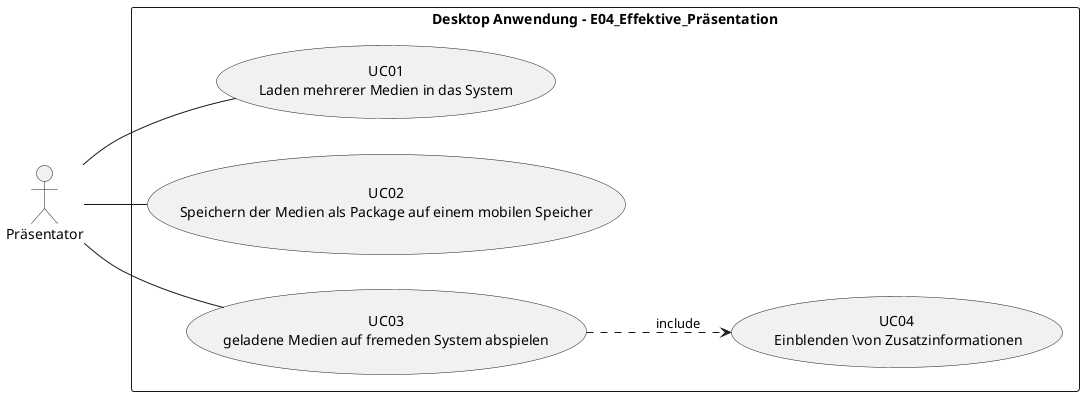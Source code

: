 @startuml use_case_diagram
left to right direction

' skin parameters for usecase with special stereotype
skinparam usecase<<unspezifiziert>> {
  BackgroundColor #eee
  BorderColor #gray
  StereotypeFontColor #gray
  StereotypeFontSize 10
}

actor Präsentator


rectangle "Desktop Anwendung - E04_Effektive_Präsentation" {
  usecase "UC01\n Laden mehrerer Medien in das System " as uc01 
  usecase "UC02\n Speichern der Medien als Package auf einem mobilen Speicher " as uc02
  usecase "UC03\n geladene Medien auf fremeden System abspielen " as uc03
  usecase "UC04\n Einblenden \von Zusatzinformationen" as uc04

}

Präsentator -- uc01
Präsentator -- uc02
Präsentator -- uc03
uc03 .down.> uc04 : include

@enduml